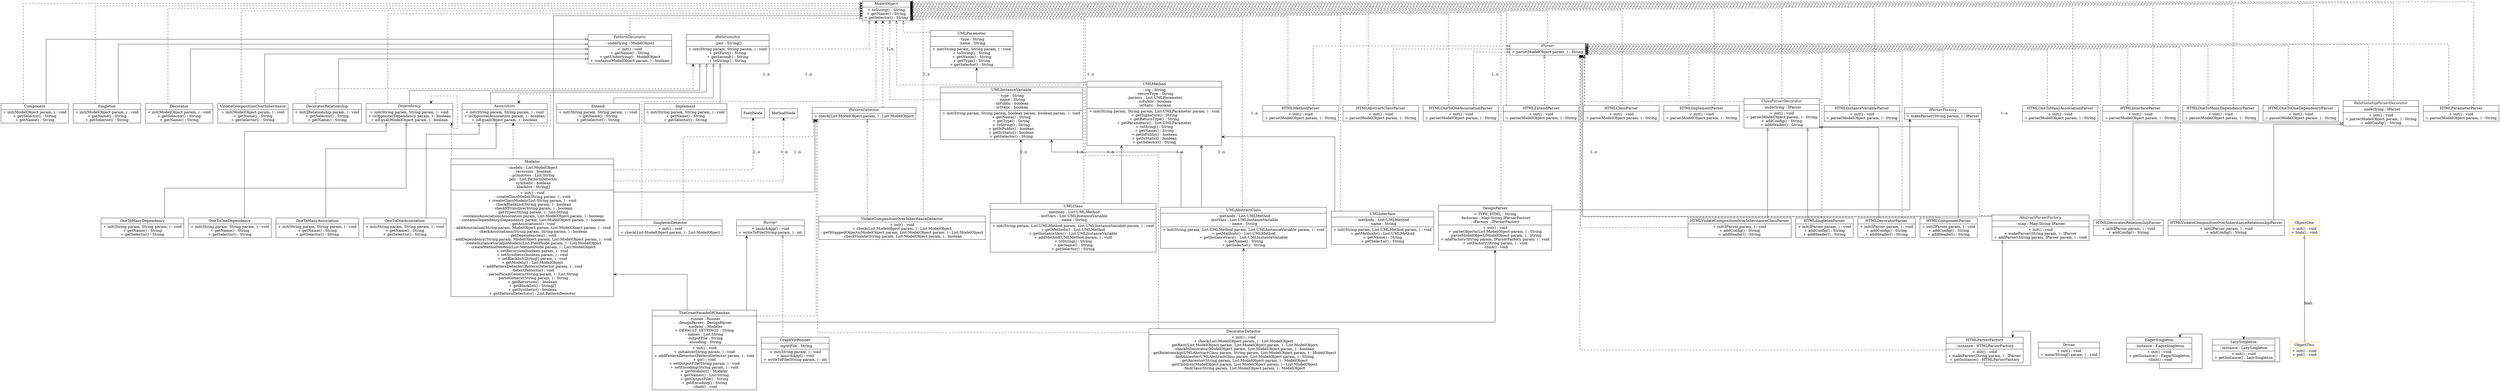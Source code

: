 digraph uml{rankdir=BT;splines=ortho;concentrate=true;node[shape = box];DesignParser[shape = "record",label=<{ DesignParser|+ TYPE_HTML : String<br/>- factories : Map:String IParserFactory<br/>- iFactory : IParserFactory<br/>|+ init() : void<br/>+ parseObjects(List:ModelObject param, ) : String<br/>- parseModelObject(ModelObject param, ) : String<br/>+ addFactory(String param, IParserFactory param, ) : void<br/>+ setFactory(String param, ) : void<br/>- clinit() : void<br/>}>];Driver[shape = "record",label=<{ Driver|+ init() : void<br/>+ main(String[] param, ) : void<br/>}>];Modeler[shape = "record",label=<{ Modeler|- models : List:ModelObject<br/>- recursion : boolean<br/>- primitives : List:String<br/>- pds : List:PatternDetector<br/>- synthetic : boolean<br/>- blacklist : String[]<br/>|+ init() : void<br/>- createClassModel(String param, ) : void<br/>+ createClassModels(List:String param, ) : void<br/>- checkBlackList(String param, ) : boolean<br/>- checkIfPrimitive(String param, ) : boolean<br/>- getTypes(String param, ) : List:String<br/>- containsAssociation(Association param, List:ModelObject param, ) : boolean<br/>- containsDependency(Dependency param, List:ModelObject param, ) : boolean<br/>- getAssociations() : void<br/>- addAssociation(String param, ModelObject param, List:ModelObject param, ) : void<br/>- checkAssociations(String param, String param, ) : boolean<br/>- getDependencies() : void<br/>- addDependency(String param, ModelObject param, List:ModelObject param, ) : void<br/>- createInstanceVariableModels(List:FieldNode param, ) : List:ModelObject<br/>- createMethodModels(List:MethodNode param, ) : List:ModelObject<br/>+ setRecursion(boolean param, ) : void<br/>+ setSynthetic(boolean param, ) : void<br/>+ setBlacklist(String[] param, ) : void<br/>+ getModels() : List:ModelObject<br/>+ addPatternDetector(PatternDetector param, ) : void<br/>- detectPatterns() : void<br/>- parseParamGeneric(String param, ) : List:String<br/>- parseGeneric(String param, ) : String<br/>+ getRecursion() : boolean<br/>+ getBlacklist() : String[]<br/>+ getSynthetic() : boolean<br/>+ getPatternDetectors() : List:PatternDetector<br/>}>];TheGreatFacadeOfChandan[shape = "record",label=<{ TheGreatFacadeOfChandan|- runner : Runner<br/>- designParser : DesignParser<br/>- modeler : Modeler<br/>+ DEFAULT_SETTINGS : String<br/>- names : List:String<br/>- outputFile : String<br/>- encoding : String<br/>|+ init() : void<br/>+ initialize(String param, ) : void<br/>+ addPatternDetector(PatternDetector param, ) : void<br/>+ go() : void<br/>+ setOutputFile(String param, ) : void<br/>+ setEncoding(String param, ) : void<br/>+ getModeler() : Modeler<br/>+ getNames() : List:String<br/>+ getOutputFile() : String<br/>+ getEncoding() : String<br/>- clinit() : void<br/>}>];AbstractParserFactory->IParserFactory [arrowhead="onormal",style="dashed"];AbstractParserFactory[shape = "record",label=<{ <i>AbstractParserFactory</i>|- map : Map:String IParser<br/>|+ init() : void<br/>+ makeParser(String param, ) : IParser<br/>+ addParser(String param, IParser param, ) : void<br/>}>];HTMLParserFactory->AbstractParserFactory [arrowhead="onormal"];HTMLParserFactory[shape = "record",label=<{ HTMLParserFactory|- instance : HTMLParserFactory<br/>|+ init() : void<br/>+ makeParser(String param, ) : IParser<br/>+ getInstance() : HTMLParserFactory<br/>}>];IParserFactory[shape = "record",label=<{<i>IParserFactory</i>|+ makeParser(String param, ) : IParser<br/>}>];Association->IRelationship [arrowhead="onormal"];Association[shape = "record",label=<{ <i>Association</i>|+ init(String param, String param, ) : void<br/>+ isOpposite(Association param, ) : boolean<br/>+ isEqual(Object param, ) : boolean<br/>}>];Component->PatternDecorator [arrowhead="onormal"];Component[shape = "record",label=<{ Component|+ init(ModelObject param, ) : void<br/>+ getSelector() : String<br/>+ getName() : String<br/>}>];DecoratesRelationship->PatternDecorator [arrowhead="onormal"];DecoratesRelationship[shape = "record",label=<{ DecoratesRelationship|+ init(IRelationship param, ) : void<br/>+ getSelector() : String<br/>+ getName() : String<br/>}>];Decorator->PatternDecorator [arrowhead="onormal"];Decorator[shape = "record",label=<{ Decorator|+ init(ModelObject param, ) : void<br/>+ getSelector() : String<br/>+ getName() : String<br/>}>];Dependency->IRelationship [arrowhead="onormal"];Dependency[shape = "record",label=<{ <i>Dependency</i>|+ init(String param, String param, ) : void<br/>+ isOpposite(Dependency param, ) : boolean<br/>+ isEqual(ModelObject param, ) : boolean<br/>}>];Extend->IRelationship [arrowhead="onormal"];Extend[shape = "record",label=<{ Extend|+ init(String param, String param, ) : void<br/>+ getName() : String<br/>+ getSelector() : String<br/>}>];Implement->IRelationship [arrowhead="onormal"];Implement[shape = "record",label=<{ Implement|+ init(String param, String param, ) : void<br/>+ getName() : String<br/>+ getSelector() : String<br/>}>];IRelationship->ModelObject [arrowhead="onormal",style="dashed"];IRelationship[shape = "record",label=<{ <i>IRelationship</i>|- pair : String[]<br/>|+ init(String param, String param, ) : void<br/>+ getFirst() : String<br/>+ getSecond() : String<br/>+ toString() : String<br/>}>];ModelObject[shape = "record",label=<{<i>ModelObject</i>|+ toString() : String<br/>+ getName() : String<br/>+ getSelector() : String<br/>}>];OneToManyAssociation->Association [arrowhead="onormal"];OneToManyAssociation[shape = "record",label=<{ OneToManyAssociation|+ init(String param, String param, ) : void<br/>+ getName() : String<br/>+ getSelector() : String<br/>}>];OneToManyDependency->Dependency [arrowhead="onormal"];OneToManyDependency[shape = "record",label=<{ OneToManyDependency|+ init(String param, String param, ) : void<br/>+ getName() : String<br/>+ getSelector() : String<br/>}>];OneToOneAssociation->Association [arrowhead="onormal"];OneToOneAssociation[shape = "record",label=<{ OneToOneAssociation|+ init(String param, String param, ) : void<br/>+ getName() : String<br/>+ getSelector() : String<br/>}>];OneToOneDependency->Dependency [arrowhead="onormal"];OneToOneDependency[shape = "record",label=<{ OneToOneDependency|+ init(String param, String param, ) : void<br/>+ getName() : String<br/>+ getSelector() : String<br/>}>];PatternDecorator->ModelObject [arrowhead="onormal",style="dashed"];PatternDecorator[shape = "record",label=<{ <i>PatternDecorator</i>|- underlying : ModelObject<br/>|+ init() : void<br/>+ getName() : String<br/>+ getUnderlying() : ModelObject<br/>+ contains(ModelObject param, ) : boolean<br/>}>];Singleton->PatternDecorator [arrowhead="onormal"];Singleton[shape = "record",label=<{ Singleton|+ init(ModelObject param, ) : void<br/>+ getName() : String<br/>+ getSelector() : String<br/>}>];UMLAbstractClass->ModelObject [arrowhead="onormal",style="dashed"];UMLAbstractClass[shape = "record",label=<{ UMLAbstractClass|- methods : List:UMLMethod<br/>- instVars : List:UMLInstanceVariable<br/>- name : String<br/>|+ init(String param, List:UMLMethod param, List:UMLInstanceVariable param, ) : void<br/>+ getMethods() : List:UMLMethod<br/>+ getInstanceVars() : List:UMLInstanceVariable<br/>+ getName() : String<br/>+ getSelector() : String<br/>}>];UMLClass->ModelObject [arrowhead="onormal",style="dashed"];UMLClass[shape = "record",label=<{ UMLClass|- methods : List:UMLMethod<br/>- instVars : List:UMLInstanceVariable<br/>- name : String<br/>|+ init(String param, List:UMLMethod param, List:UMLInstanceVariable param, ) : void<br/>+ getMethods() : List:UMLMethod<br/>+ getInstanceVars() : List:UMLInstanceVariable<br/>+ addMethod(UMLMethod param, ) : void<br/>+ toString() : String<br/>+ getName() : String<br/>+ getSelector() : String<br/>}>];UMLInstanceVariable->ModelObject [arrowhead="onormal",style="dashed"];UMLInstanceVariable[shape = "record",label=<{ UMLInstanceVariable|- type : String<br/>- name : String<br/>- isPublic : boolean<br/>- isStatic : boolean<br/>|+ init(String param, String param, boolean param, boolean param, ) : void<br/>+ getName() : String<br/>+ getType() : String<br/>+ toString() : String<br/>+ getIsPublic() : boolean<br/>+ getIsStatic() : boolean<br/>+ getSelector() : String<br/>}>];UMLInterface->ModelObject [arrowhead="onormal",style="dashed"];UMLInterface[shape = "record",label=<{ UMLInterface|- methods : List:UMLMethod<br/>- name : String<br/>|+ init(String param, List:UMLMethod param, ) : void<br/>+ getMethods() : List:UMLMethod<br/>+ getName() : String<br/>+ getSelector() : String<br/>}>];UMLMethod->ModelObject [arrowhead="onormal",style="dashed"];UMLMethod[shape = "record",label=<{ UMLMethod|- sig : String<br/>- returnType : String<br/>- params : List:UMLParameter<br/>- isPublic : boolean<br/>- isStatic : boolean<br/>|+ init(String param, String param, List:UMLParameter param, ) : void<br/>+ getSignature() : String<br/>+ getReturnType() : String<br/>+ getParameters() : List:UMLParameter<br/>+ toString() : String<br/>+ getName() : String<br/>+ getIsPublic() : boolean<br/>+ getIsStatic() : boolean<br/>+ getSelector() : String<br/>}>];UMLParameter->ModelObject [arrowhead="onormal",style="dashed"];UMLParameter[shape = "record",label=<{ UMLParameter|- type : String<br/>- name : String<br/>|+ init(String param, String param, ) : void<br/>+ toString() : String<br/>+ getName() : String<br/>+ getType() : String<br/>+ getSelector() : String<br/>}>];ViolateCompositionOverInheritance->PatternDecorator [arrowhead="onormal"];ViolateCompositionOverInheritance[shape = "record",label=<{ ViolateCompositionOverInheritance|+ init(ModelObject param, ) : void<br/>+ getName() : String<br/>+ getSelector() : String<br/>}>];ClassParserDecorator->IParser [arrowhead="onormal",style="dashed"];ClassParserDecorator[shape = "record",label=<{ <i>ClassParserDecorator</i>|- underlying : IParser<br/>|+ init() : void<br/>+ parse(ModelObject param, ) : String<br/>+ addConfig() : String<br/>+ addHeader() : String<br/>}>];HTMLAbstractClassParser->IParser [arrowhead="onormal",style="dashed"];HTMLAbstractClassParser[shape = "record",label=<{ HTMLAbstractClassParser|+ init() : void<br/>+ parse(ModelObject param, ) : String<br/>}>];HTMLClassParser->IParser [arrowhead="onormal",style="dashed"];HTMLClassParser[shape = "record",label=<{ HTMLClassParser|+ init() : void<br/>+ parse(ModelObject param, ) : String<br/>}>];HTMLComponentParser->ClassParserDecorator [arrowhead="onormal"];HTMLComponentParser[shape = "record",label=<{ HTMLComponentParser|+ init(IParser param, ) : void<br/>+ addConfig() : String<br/>+ addHeader() : String<br/>}>];HTMLDecoratesRelationshipParser->RelationshipParserDecorator [arrowhead="onormal"];HTMLDecoratesRelationshipParser[shape = "record",label=<{ HTMLDecoratesRelationshipParser|+ init(IParser param, ) : void<br/>+ addConfig() : String<br/>}>];HTMLDecoratorParser->ClassParserDecorator [arrowhead="onormal"];HTMLDecoratorParser[shape = "record",label=<{ HTMLDecoratorParser|+ init(IParser param, ) : void<br/>+ addConfig() : String<br/>+ addHeader() : String<br/>}>];HTMLExtendParser->IParser [arrowhead="onormal",style="dashed"];HTMLExtendParser[shape = "record",label=<{ HTMLExtendParser|+ init() : void<br/>+ parse(ModelObject param, ) : String<br/>}>];HTMLImplementParser->IParser [arrowhead="onormal",style="dashed"];HTMLImplementParser[shape = "record",label=<{ HTMLImplementParser|+ init() : void<br/>+ parse(ModelObject param, ) : String<br/>}>];HTMLInstanceVariableParser->IParser [arrowhead="onormal",style="dashed"];HTMLInstanceVariableParser[shape = "record",label=<{ HTMLInstanceVariableParser|+ init() : void<br/>+ parse(ModelObject param, ) : String<br/>}>];HTMLInterfaceParser->IParser [arrowhead="onormal",style="dashed"];HTMLInterfaceParser[shape = "record",label=<{ HTMLInterfaceParser|+ init() : void<br/>+ parse(ModelObject param, ) : String<br/>}>];HTMLMethodParser->IParser [arrowhead="onormal",style="dashed"];HTMLMethodParser[shape = "record",label=<{ HTMLMethodParser|+ init() : void<br/>+ parse(ModelObject param, ) : String<br/>}>];HTMLOneToManyAssociationParser->IParser [arrowhead="onormal",style="dashed"];HTMLOneToManyAssociationParser[shape = "record",label=<{ HTMLOneToManyAssociationParser|+ init() : void<br/>+ parse(ModelObject param, ) : String<br/>}>];HTMLOneToManyDependencyParser->IParser [arrowhead="onormal",style="dashed"];HTMLOneToManyDependencyParser[shape = "record",label=<{ HTMLOneToManyDependencyParser|+ init() : void<br/>+ parse(ModelObject param, ) : String<br/>}>];HTMLOneToOneAssociationParser->IParser [arrowhead="onormal",style="dashed"];HTMLOneToOneAssociationParser[shape = "record",label=<{ HTMLOneToOneAssociationParser|+ init() : void<br/>+ parse(ModelObject param, ) : String<br/>}>];HTMLOneToOneDependencyParser->IParser [arrowhead="onormal",style="dashed"];HTMLOneToOneDependencyParser[shape = "record",label=<{ HTMLOneToOneDependencyParser|+ init() : void<br/>+ parse(ModelObject param, ) : String<br/>}>];HTMLParameterParser->IParser [arrowhead="onormal",style="dashed"];HTMLParameterParser[shape = "record",label=<{ HTMLParameterParser|+ init() : void<br/>+ parse(ModelObject param, ) : String<br/>}>];HTMLSingletonParser->ClassParserDecorator [arrowhead="onormal"];HTMLSingletonParser[shape = "record",label=<{ HTMLSingletonParser|+ init(IParser param, ) : void<br/>+ addConfig() : String<br/>+ addHeader() : String<br/>}>];HTMLViolateCompositionOverInheritanceClassParser->ClassParserDecorator [arrowhead="onormal"];HTMLViolateCompositionOverInheritanceClassParser[shape = "record",label=<{ HTMLViolateCompositionOverInheritanceClassParser|+ init(IParser param, ) : void<br/>+ addConfig() : String<br/>+ addHeader() : String<br/>}>];HTMLViolateCompositionOverInheritanceRelationshipParser->RelationshipParserDecorator [arrowhead="onormal"];HTMLViolateCompositionOverInheritanceRelationshipParser[shape = "record",label=<{ HTMLViolateCompositionOverInheritanceRelationshipParser|+ init(IParser param, ) : void<br/>+ addConfig() : String<br/>}>];IParser[shape = "record",label=<{<i>IParser</i>|+ parse(ModelObject param, ) : String<br/>}>];RelationshipParserDecorator->IParser [arrowhead="onormal",style="dashed"];RelationshipParserDecorator[shape = "record",label=<{ <i>RelationshipParserDecorator</i>|- underlying : IParser<br/>|+ init() : void<br/>+ parse(ModelObject param, ) : String<br/>+ addConfig() : String<br/>}>];GraphVizRunner->Runner [arrowhead="onormal",style="dashed"];GraphVizRunner[shape = "record",label=<{ GraphVizRunner|- inputFile : String<br/>|+ init(String param, ) : void<br/>+ launchApp() : void<br/>+ writeToFile(String param, ) : int<br/>}>];Runner[shape = "record",label=<{<i>Runner</i>|+ launchApp() : void<br/>+ writeToFile(String param, ) : int<br/>}>];DecoratorDetector->PatternDetector [arrowhead="onormal",style="dashed"];DecoratorDetector[shape = "record",label=<{ DecoratorDetector|+ init() : void<br/>+ check(List:ModelObject param, ) : List:ModelObject<br/>- getRest(List:ModelObject param, List:ModelObject param, ) : List:ModelObject<br/>- checkInDecorator(ModelObject param, List:ModelObject param, ) : boolean<br/>- getRelationship(UMLAbstractClass param, String param, List:ModelObject param, ) : ModelObject<br/>- findAncestor(UMLAbstractClass param, List:ModelObject param, ) : String<br/>- getAncestor(String param, List:ModelObject param, ) : ModelObject<br/>- getChildren(ModelObject param, List:ModelObject param, ) : List:ModelObject<br/>- findClass(String param, List:ModelObject param, ) : ModelObject<br/>}>];PatternDetector[shape = "record",label=<{<i>PatternDetector</i>|+ check(List:ModelObject param, ) : List:ModelObject<br/>}>];SingletonDetector->PatternDetector [arrowhead="onormal",style="dashed"];SingletonDetector[shape = "record",label=<{ SingletonDetector|+ init() : void<br/>+ check(List:ModelObject param, ) : List:ModelObject<br/>}>];ViolateCompositionOverInheritanceDetector->PatternDetector [arrowhead="onormal",style="dashed"];ViolateCompositionOverInheritanceDetector[shape = "record",label=<{ ViolateCompositionOverInheritanceDetector|+ init() : void<br/>+ check(List:ModelObject param, ) : List:ModelObject<br/>- getWrappedObjects(ModelObject param, List:ModelObject param, ) : List:ModelObject<br/>- checkViolate(String param, List:ModelObject param, ) : boolean<br/>}>];EagerSingleton[shape = "record",label=<{ EagerSingleton|- instance : EagerSingleton<br/>|+ init() : void<br/>+ getInstance() : EagerSingleton<br/>- clinit() : void<br/>}>];LazySingleton[shape = "record",label=<{ LazySingleton|- instance : LazySingleton<br/>|+ init() : void<br/>+ getInstance() : LazySingleton<br/>}>];ObjectOne[shape = "record",label=<{ ObjectOne|+ init() : void<br/>+ blah() : void<br/>}>];ObjectOne[color=orange,shape = "record",label=<{ ObjectOne|+ init() : void<br/>+ blah() : void<br/>}>];ObjectTwo[color=orange,shape = "record",label=<{ ObjectTwo|+ init() : void<br/>+ get() : void<br/>}>];ObjectTwo->ObjectOne [label="blah" arrowhead="onormal"];ObjectTwo[shape = "record",label=<{ ObjectTwo|+ init() : void<br/>+ get() : void<br/>}>];DesignParser->IParserFactory [arrowhead="vee",label="1..n"];Modeler->ModelObject [arrowhead="vee",label="1..n"];Modeler->PatternDetector [arrowhead="vee",label="1..n"];TheGreatFacadeOfChandan->Runner [arrowhead="vee"];TheGreatFacadeOfChandan->DesignParser [arrowhead="vee"];TheGreatFacadeOfChandan->Modeler [arrowhead="vee"];AbstractParserFactory->IParser [arrowhead="vee",label="1..n"];HTMLParserFactory->HTMLParserFactory [arrowhead="vee"];PatternDecorator->ModelObject [arrowhead="vee"];UMLAbstractClass->UMLMethod [arrowhead="vee",label="1..n"];UMLAbstractClass->UMLInstanceVariable [arrowhead="vee",label="1..n"];UMLClass->UMLMethod [arrowhead="vee",label="1..n"];UMLClass->UMLInstanceVariable [arrowhead="vee",label="1..n"];UMLInterface->UMLMethod [arrowhead="vee",label="1..n"];UMLMethod->UMLParameter [arrowhead="vee",label="1..n"];ClassParserDecorator->IParser [arrowhead="vee"];RelationshipParserDecorator->IParser [arrowhead="vee"];EagerSingleton->EagerSingleton [arrowhead="vee"];LazySingleton->LazySingleton [arrowhead="vee"];DesignParser->ModelObject [arrowhead="vee",style="dashed",label="1..n"];Modeler->Association [arrowhead="vee",style="dashed"];Modeler->Dependency [arrowhead="vee",style="dashed"];Modeler->FieldNode [arrowhead="vee",style="dashed",label="1..n"];Modeler->MethodNode [arrowhead="vee",style="dashed",label="1..n"];TheGreatFacadeOfChandan->PatternDetector [arrowhead="vee",style="dashed"];HTMLParserFactory->IParser [arrowhead="vee",style="dashed"];IParserFactory->IParser [arrowhead="vee",style="dashed"];Association->Association [arrowhead="vee",style="dashed"];Component->ModelObject [arrowhead="vee",style="dashed"];DecoratesRelationship->IRelationship [arrowhead="vee",style="dashed"];Decorator->ModelObject [arrowhead="vee",style="dashed"];Dependency->Dependency [arrowhead="vee",style="dashed"];Dependency->ModelObject [arrowhead="vee",style="dashed"];Singleton->ModelObject [arrowhead="vee",style="dashed"];ViolateCompositionOverInheritance->ModelObject [arrowhead="vee",style="dashed"];ClassParserDecorator->ModelObject [arrowhead="vee",style="dashed"];HTMLAbstractClassParser->ModelObject [arrowhead="vee",style="dashed"];HTMLClassParser->ModelObject [arrowhead="vee",style="dashed"];HTMLComponentParser->IParser [arrowhead="vee",style="dashed"];HTMLDecoratesRelationshipParser->IParser [arrowhead="vee",style="dashed"];HTMLDecoratorParser->IParser [arrowhead="vee",style="dashed"];HTMLExtendParser->ModelObject [arrowhead="vee",style="dashed"];HTMLImplementParser->ModelObject [arrowhead="vee",style="dashed"];HTMLInstanceVariableParser->ModelObject [arrowhead="vee",style="dashed"];HTMLInterfaceParser->ModelObject [arrowhead="vee",style="dashed"];HTMLMethodParser->ModelObject [arrowhead="vee",style="dashed"];HTMLOneToManyAssociationParser->ModelObject [arrowhead="vee",style="dashed"];HTMLOneToManyDependencyParser->ModelObject [arrowhead="vee",style="dashed"];HTMLOneToOneAssociationParser->ModelObject [arrowhead="vee",style="dashed"];HTMLOneToOneDependencyParser->ModelObject [arrowhead="vee",style="dashed"];HTMLParameterParser->ModelObject [arrowhead="vee",style="dashed"];HTMLSingletonParser->IParser [arrowhead="vee",style="dashed"];HTMLViolateCompositionOverInheritanceClassParser->IParser [arrowhead="vee",style="dashed"];HTMLViolateCompositionOverInheritanceRelationshipParser->IParser [arrowhead="vee",style="dashed"];IParser->ModelObject [arrowhead="vee",style="dashed"];RelationshipParserDecorator->ModelObject [arrowhead="vee",style="dashed"];DecoratorDetector->ModelObject [arrowhead="vee",style="dashed",label="1..n"];DecoratorDetector->UMLAbstractClass [arrowhead="vee",style="dashed"];PatternDetector->ModelObject [arrowhead="vee",style="dashed",label="1..n"];SingletonDetector->ModelObject [arrowhead="vee",style="dashed",label="1..n"];ViolateCompositionOverInheritanceDetector->ModelObject [arrowhead="vee",style="dashed",label="1..n"];}